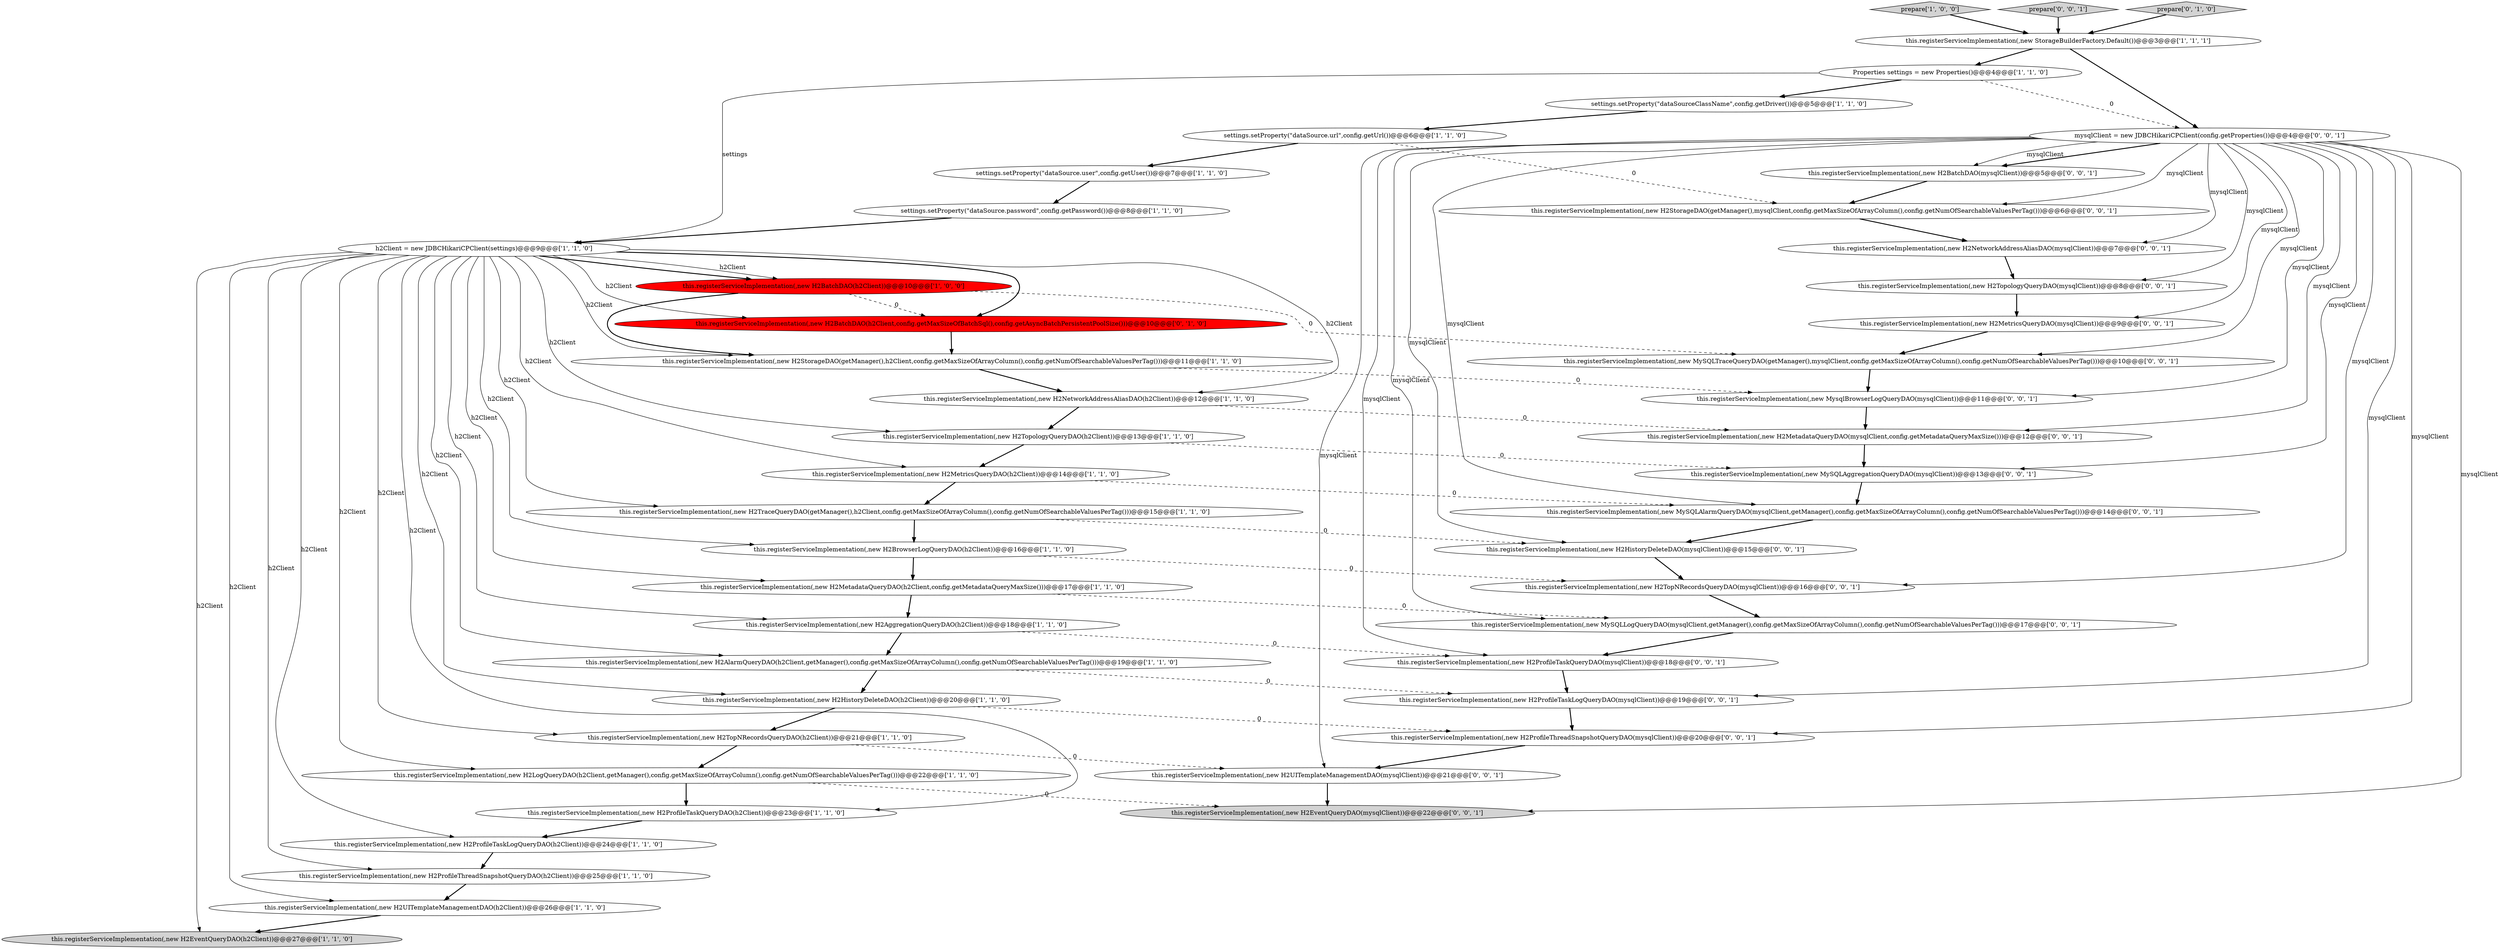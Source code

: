 digraph {
35 [style = filled, label = "this.registerServiceImplementation(,new H2UITemplateManagementDAO(mysqlClient))@@@21@@@['0', '0', '1']", fillcolor = white, shape = ellipse image = "AAA0AAABBB3BBB"];
33 [style = filled, label = "this.registerServiceImplementation(,new MysqlBrowserLogQueryDAO(mysqlClient))@@@11@@@['0', '0', '1']", fillcolor = white, shape = ellipse image = "AAA0AAABBB3BBB"];
11 [style = filled, label = "prepare['1', '0', '0']", fillcolor = lightgray, shape = diamond image = "AAA0AAABBB1BBB"];
32 [style = filled, label = "this.registerServiceImplementation(,new H2EventQueryDAO(mysqlClient))@@@22@@@['0', '0', '1']", fillcolor = lightgray, shape = ellipse image = "AAA0AAABBB3BBB"];
40 [style = filled, label = "this.registerServiceImplementation(,new H2StorageDAO(getManager(),mysqlClient,config.getMaxSizeOfArrayColumn(),config.getNumOfSearchableValuesPerTag()))@@@6@@@['0', '0', '1']", fillcolor = white, shape = ellipse image = "AAA0AAABBB3BBB"];
4 [style = filled, label = "this.registerServiceImplementation(,new H2AggregationQueryDAO(h2Client))@@@18@@@['1', '1', '0']", fillcolor = white, shape = ellipse image = "AAA0AAABBB1BBB"];
6 [style = filled, label = "this.registerServiceImplementation(,new H2StorageDAO(getManager(),h2Client,config.getMaxSizeOfArrayColumn(),config.getNumOfSearchableValuesPerTag()))@@@11@@@['1', '1', '0']", fillcolor = white, shape = ellipse image = "AAA0AAABBB1BBB"];
17 [style = filled, label = "settings.setProperty(\"dataSource.url\",config.getUrl())@@@6@@@['1', '1', '0']", fillcolor = white, shape = ellipse image = "AAA0AAABBB1BBB"];
39 [style = filled, label = "this.registerServiceImplementation(,new H2ProfileTaskQueryDAO(mysqlClient))@@@18@@@['0', '0', '1']", fillcolor = white, shape = ellipse image = "AAA0AAABBB3BBB"];
15 [style = filled, label = "this.registerServiceImplementation(,new H2LogQueryDAO(h2Client,getManager(),config.getMaxSizeOfArrayColumn(),config.getNumOfSearchableValuesPerTag()))@@@22@@@['1', '1', '0']", fillcolor = white, shape = ellipse image = "AAA0AAABBB1BBB"];
14 [style = filled, label = "this.registerServiceImplementation(,new H2AlarmQueryDAO(h2Client,getManager(),config.getMaxSizeOfArrayColumn(),config.getNumOfSearchableValuesPerTag()))@@@19@@@['1', '1', '0']", fillcolor = white, shape = ellipse image = "AAA0AAABBB1BBB"];
0 [style = filled, label = "this.registerServiceImplementation(,new H2ProfileThreadSnapshotQueryDAO(h2Client))@@@25@@@['1', '1', '0']", fillcolor = white, shape = ellipse image = "AAA0AAABBB1BBB"];
8 [style = filled, label = "h2Client = new JDBCHikariCPClient(settings)@@@9@@@['1', '1', '0']", fillcolor = white, shape = ellipse image = "AAA0AAABBB1BBB"];
31 [style = filled, label = "this.registerServiceImplementation(,new H2ProfileThreadSnapshotQueryDAO(mysqlClient))@@@20@@@['0', '0', '1']", fillcolor = white, shape = ellipse image = "AAA0AAABBB3BBB"];
42 [style = filled, label = "this.registerServiceImplementation(,new H2NetworkAddressAliasDAO(mysqlClient))@@@7@@@['0', '0', '1']", fillcolor = white, shape = ellipse image = "AAA0AAABBB3BBB"];
45 [style = filled, label = "this.registerServiceImplementation(,new H2HistoryDeleteDAO(mysqlClient))@@@15@@@['0', '0', '1']", fillcolor = white, shape = ellipse image = "AAA0AAABBB3BBB"];
27 [style = filled, label = "this.registerServiceImplementation(,new H2BatchDAO(h2Client,config.getMaxSizeOfBatchSql(),config.getAsyncBatchPersistentPoolSize()))@@@10@@@['0', '1', '0']", fillcolor = red, shape = ellipse image = "AAA1AAABBB2BBB"];
30 [style = filled, label = "this.registerServiceImplementation(,new H2MetadataQueryDAO(mysqlClient,config.getMetadataQueryMaxSize()))@@@12@@@['0', '0', '1']", fillcolor = white, shape = ellipse image = "AAA0AAABBB3BBB"];
9 [style = filled, label = "this.registerServiceImplementation(,new H2ProfileTaskQueryDAO(h2Client))@@@23@@@['1', '1', '0']", fillcolor = white, shape = ellipse image = "AAA0AAABBB1BBB"];
1 [style = filled, label = "settings.setProperty(\"dataSource.password\",config.getPassword())@@@8@@@['1', '1', '0']", fillcolor = white, shape = ellipse image = "AAA0AAABBB1BBB"];
44 [style = filled, label = "this.registerServiceImplementation(,new MySQLAggregationQueryDAO(mysqlClient))@@@13@@@['0', '0', '1']", fillcolor = white, shape = ellipse image = "AAA0AAABBB3BBB"];
23 [style = filled, label = "this.registerServiceImplementation(,new H2EventQueryDAO(h2Client))@@@27@@@['1', '1', '0']", fillcolor = lightgray, shape = ellipse image = "AAA0AAABBB1BBB"];
13 [style = filled, label = "Properties settings = new Properties()@@@4@@@['1', '1', '0']", fillcolor = white, shape = ellipse image = "AAA0AAABBB1BBB"];
37 [style = filled, label = "prepare['0', '0', '1']", fillcolor = lightgray, shape = diamond image = "AAA0AAABBB3BBB"];
47 [style = filled, label = "this.registerServiceImplementation(,new H2ProfileTaskLogQueryDAO(mysqlClient))@@@19@@@['0', '0', '1']", fillcolor = white, shape = ellipse image = "AAA0AAABBB3BBB"];
38 [style = filled, label = "this.registerServiceImplementation(,new MySQLTraceQueryDAO(getManager(),mysqlClient,config.getMaxSizeOfArrayColumn(),config.getNumOfSearchableValuesPerTag()))@@@10@@@['0', '0', '1']", fillcolor = white, shape = ellipse image = "AAA0AAABBB3BBB"];
24 [style = filled, label = "settings.setProperty(\"dataSourceClassName\",config.getDriver())@@@5@@@['1', '1', '0']", fillcolor = white, shape = ellipse image = "AAA0AAABBB1BBB"];
25 [style = filled, label = "this.registerServiceImplementation(,new H2UITemplateManagementDAO(h2Client))@@@26@@@['1', '1', '0']", fillcolor = white, shape = ellipse image = "AAA0AAABBB1BBB"];
18 [style = filled, label = "this.registerServiceImplementation(,new H2NetworkAddressAliasDAO(h2Client))@@@12@@@['1', '1', '0']", fillcolor = white, shape = ellipse image = "AAA0AAABBB1BBB"];
46 [style = filled, label = "this.registerServiceImplementation(,new H2TopologyQueryDAO(mysqlClient))@@@8@@@['0', '0', '1']", fillcolor = white, shape = ellipse image = "AAA0AAABBB3BBB"];
10 [style = filled, label = "this.registerServiceImplementation(,new H2TopNRecordsQueryDAO(h2Client))@@@21@@@['1', '1', '0']", fillcolor = white, shape = ellipse image = "AAA0AAABBB1BBB"];
34 [style = filled, label = "this.registerServiceImplementation(,new H2MetricsQueryDAO(mysqlClient))@@@9@@@['0', '0', '1']", fillcolor = white, shape = ellipse image = "AAA0AAABBB3BBB"];
3 [style = filled, label = "this.registerServiceImplementation(,new H2TraceQueryDAO(getManager(),h2Client,config.getMaxSizeOfArrayColumn(),config.getNumOfSearchableValuesPerTag()))@@@15@@@['1', '1', '0']", fillcolor = white, shape = ellipse image = "AAA0AAABBB1BBB"];
12 [style = filled, label = "this.registerServiceImplementation(,new H2BatchDAO(h2Client))@@@10@@@['1', '0', '0']", fillcolor = red, shape = ellipse image = "AAA1AAABBB1BBB"];
29 [style = filled, label = "this.registerServiceImplementation(,new MySQLLogQueryDAO(mysqlClient,getManager(),config.getMaxSizeOfArrayColumn(),config.getNumOfSearchableValuesPerTag()))@@@17@@@['0', '0', '1']", fillcolor = white, shape = ellipse image = "AAA0AAABBB3BBB"];
16 [style = filled, label = "this.registerServiceImplementation(,new H2HistoryDeleteDAO(h2Client))@@@20@@@['1', '1', '0']", fillcolor = white, shape = ellipse image = "AAA0AAABBB1BBB"];
28 [style = filled, label = "this.registerServiceImplementation(,new H2BatchDAO(mysqlClient))@@@5@@@['0', '0', '1']", fillcolor = white, shape = ellipse image = "AAA0AAABBB3BBB"];
5 [style = filled, label = "settings.setProperty(\"dataSource.user\",config.getUser())@@@7@@@['1', '1', '0']", fillcolor = white, shape = ellipse image = "AAA0AAABBB1BBB"];
36 [style = filled, label = "this.registerServiceImplementation(,new MySQLAlarmQueryDAO(mysqlClient,getManager(),config.getMaxSizeOfArrayColumn(),config.getNumOfSearchableValuesPerTag()))@@@14@@@['0', '0', '1']", fillcolor = white, shape = ellipse image = "AAA0AAABBB3BBB"];
43 [style = filled, label = "this.registerServiceImplementation(,new H2TopNRecordsQueryDAO(mysqlClient))@@@16@@@['0', '0', '1']", fillcolor = white, shape = ellipse image = "AAA0AAABBB3BBB"];
26 [style = filled, label = "prepare['0', '1', '0']", fillcolor = lightgray, shape = diamond image = "AAA0AAABBB2BBB"];
2 [style = filled, label = "this.registerServiceImplementation(,new H2ProfileTaskLogQueryDAO(h2Client))@@@24@@@['1', '1', '0']", fillcolor = white, shape = ellipse image = "AAA0AAABBB1BBB"];
21 [style = filled, label = "this.registerServiceImplementation(,new H2MetricsQueryDAO(h2Client))@@@14@@@['1', '1', '0']", fillcolor = white, shape = ellipse image = "AAA0AAABBB1BBB"];
41 [style = filled, label = "mysqlClient = new JDBCHikariCPClient(config.getProperties())@@@4@@@['0', '0', '1']", fillcolor = white, shape = ellipse image = "AAA0AAABBB3BBB"];
7 [style = filled, label = "this.registerServiceImplementation(,new StorageBuilderFactory.Default())@@@3@@@['1', '1', '1']", fillcolor = white, shape = ellipse image = "AAA0AAABBB1BBB"];
22 [style = filled, label = "this.registerServiceImplementation(,new H2BrowserLogQueryDAO(h2Client))@@@16@@@['1', '1', '0']", fillcolor = white, shape = ellipse image = "AAA0AAABBB1BBB"];
20 [style = filled, label = "this.registerServiceImplementation(,new H2TopologyQueryDAO(h2Client))@@@13@@@['1', '1', '0']", fillcolor = white, shape = ellipse image = "AAA0AAABBB1BBB"];
19 [style = filled, label = "this.registerServiceImplementation(,new H2MetadataQueryDAO(h2Client,config.getMetadataQueryMaxSize()))@@@17@@@['1', '1', '0']", fillcolor = white, shape = ellipse image = "AAA0AAABBB1BBB"];
12->38 [style = dashed, label="0"];
46->34 [style = bold, label=""];
41->44 [style = solid, label="mysqlClient"];
16->31 [style = dashed, label="0"];
18->30 [style = dashed, label="0"];
4->39 [style = dashed, label="0"];
13->41 [style = dashed, label="0"];
41->28 [style = bold, label=""];
41->36 [style = solid, label="mysqlClient"];
20->44 [style = dashed, label="0"];
41->45 [style = solid, label="mysqlClient"];
45->43 [style = bold, label=""];
31->35 [style = bold, label=""];
0->25 [style = bold, label=""];
24->17 [style = bold, label=""];
43->29 [style = bold, label=""];
39->47 [style = bold, label=""];
8->27 [style = bold, label=""];
8->12 [style = solid, label="h2Client"];
21->3 [style = bold, label=""];
41->39 [style = solid, label="mysqlClient"];
14->16 [style = bold, label=""];
17->5 [style = bold, label=""];
26->7 [style = bold, label=""];
42->46 [style = bold, label=""];
9->2 [style = bold, label=""];
29->39 [style = bold, label=""];
22->43 [style = dashed, label="0"];
14->47 [style = dashed, label="0"];
41->30 [style = solid, label="mysqlClient"];
8->20 [style = solid, label="h2Client"];
8->0 [style = solid, label="h2Client"];
21->36 [style = dashed, label="0"];
6->33 [style = dashed, label="0"];
5->1 [style = bold, label=""];
18->20 [style = bold, label=""];
8->3 [style = solid, label="h2Client"];
15->9 [style = bold, label=""];
8->16 [style = solid, label="h2Client"];
12->27 [style = dashed, label="0"];
33->30 [style = bold, label=""];
41->35 [style = solid, label="mysqlClient"];
41->46 [style = solid, label="mysqlClient"];
34->38 [style = bold, label=""];
41->28 [style = solid, label="mysqlClient"];
41->34 [style = solid, label="mysqlClient"];
38->33 [style = bold, label=""];
41->29 [style = solid, label="mysqlClient"];
10->35 [style = dashed, label="0"];
30->44 [style = bold, label=""];
8->21 [style = solid, label="h2Client"];
8->4 [style = solid, label="h2Client"];
4->14 [style = bold, label=""];
1->8 [style = bold, label=""];
13->24 [style = bold, label=""];
22->19 [style = bold, label=""];
6->18 [style = bold, label=""];
47->31 [style = bold, label=""];
41->32 [style = solid, label="mysqlClient"];
8->6 [style = solid, label="h2Client"];
35->32 [style = bold, label=""];
15->32 [style = dashed, label="0"];
37->7 [style = bold, label=""];
8->2 [style = solid, label="h2Client"];
2->0 [style = bold, label=""];
8->22 [style = solid, label="h2Client"];
8->10 [style = solid, label="h2Client"];
3->45 [style = dashed, label="0"];
8->14 [style = solid, label="h2Client"];
8->18 [style = solid, label="h2Client"];
7->41 [style = bold, label=""];
41->40 [style = solid, label="mysqlClient"];
8->12 [style = bold, label=""];
7->13 [style = bold, label=""];
41->47 [style = solid, label="mysqlClient"];
28->40 [style = bold, label=""];
10->15 [style = bold, label=""];
44->36 [style = bold, label=""];
16->10 [style = bold, label=""];
41->31 [style = solid, label="mysqlClient"];
25->23 [style = bold, label=""];
8->23 [style = solid, label="h2Client"];
19->29 [style = dashed, label="0"];
8->15 [style = solid, label="h2Client"];
12->6 [style = bold, label=""];
3->22 [style = bold, label=""];
27->6 [style = bold, label=""];
41->43 [style = solid, label="mysqlClient"];
8->19 [style = solid, label="h2Client"];
20->21 [style = bold, label=""];
8->27 [style = solid, label="h2Client"];
41->38 [style = solid, label="mysqlClient"];
8->25 [style = solid, label="h2Client"];
17->40 [style = dashed, label="0"];
11->7 [style = bold, label=""];
8->9 [style = solid, label="h2Client"];
19->4 [style = bold, label=""];
41->33 [style = solid, label="mysqlClient"];
36->45 [style = bold, label=""];
40->42 [style = bold, label=""];
41->42 [style = solid, label="mysqlClient"];
13->8 [style = solid, label="settings"];
}
